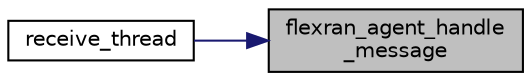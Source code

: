 digraph "flexran_agent_handle_message"
{
 // LATEX_PDF_SIZE
  edge [fontname="Helvetica",fontsize="10",labelfontname="Helvetica",labelfontsize="10"];
  node [fontname="Helvetica",fontsize="10",shape=record];
  rankdir="RL";
  Node1 [label="flexran_agent_handle\l_message",height=0.2,width=0.4,color="black", fillcolor="grey75", style="filled", fontcolor="black",tooltip=" "];
  Node1 -> Node2 [dir="back",color="midnightblue",fontsize="10",style="solid",fontname="Helvetica"];
  Node2 [label="receive_thread",height=0.2,width=0.4,color="black", fillcolor="white", style="filled",URL="$flexran__agent_8c.html#a8c79bc4f8f84645881f1623b74fbdc9d",tooltip=" "];
}
